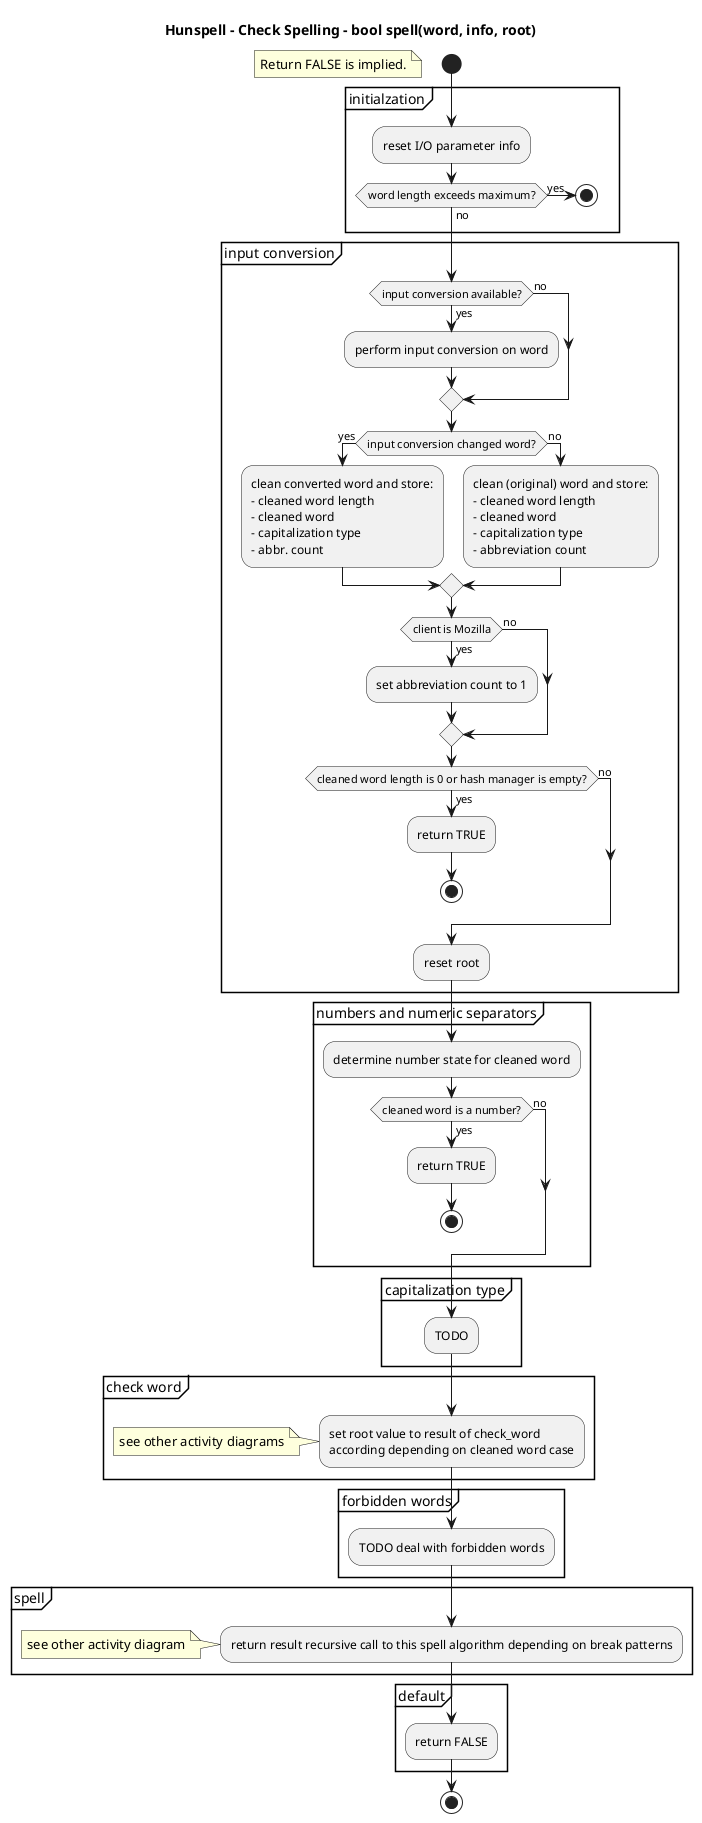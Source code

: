 @startuml
skinparam backgroundcolor White|White

title Hunspell - Check Spelling - bool spell(word, info, root)

start
floating note: Return FALSE is implied.


partition "initialzation" {
	:reset I/O parameter info;
	if (word length exceeds maximum?) then (yes)
		stop
	else (no)
	endif
}

partition "input conversion" {
	if (input conversion available?) then (yes)
		:perform input conversion on word;
	else (no)
	endif
	if (input conversion changed word?) then (yes)
		:clean converted word and store:\n- cleaned word length\n- cleaned word\n- capitalization type\n- abbr. count;
	else (no)
		:clean (original) word and store:\n- cleaned word length\n- cleaned word\n- capitalization type\n- abbreviation count;
	endif

	if (client is Mozilla) then (yes)
		:set abbreviation count to 1;
	else (no)
	endif

	if (cleaned word length is 0 or hash manager is empty?) then (yes)
		:return TRUE;
		stop
	else (no)
	endif
	:reset root;
}

partition "numbers and numeric separators" {
	:determine number state for cleaned word;
	if (cleaned word is a number?) then (yes)
		:return TRUE;
		stop
	else (no)
	endif
}

partition "capitalization type" {
	:TODO;
}

partition "check word" {
	:set root value to result of check_word\naccording depending on cleaned word case;
	note left: see other activity diagrams
}

partition "forbidden words" {
	:TODO deal with forbidden words;
}

partition "spell" {
	:return result recursive call to this spell algorithm depending on break patterns;
	note left: see other activity diagram
}

partition "default" {
	:return FALSE;
}

stop

@enduml
